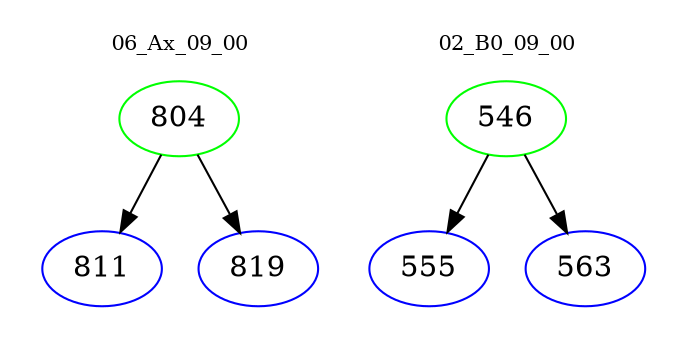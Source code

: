 digraph{
subgraph cluster_0 {
color = white
label = "06_Ax_09_00";
fontsize=10;
T0_804 [label="804", color="green"]
T0_804 -> T0_811 [color="black"]
T0_811 [label="811", color="blue"]
T0_804 -> T0_819 [color="black"]
T0_819 [label="819", color="blue"]
}
subgraph cluster_1 {
color = white
label = "02_B0_09_00";
fontsize=10;
T1_546 [label="546", color="green"]
T1_546 -> T1_555 [color="black"]
T1_555 [label="555", color="blue"]
T1_546 -> T1_563 [color="black"]
T1_563 [label="563", color="blue"]
}
}
